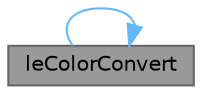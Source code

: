 digraph "leColorConvert"
{
 // INTERACTIVE_SVG=YES
 // LATEX_PDF_SIZE
  bgcolor="transparent";
  edge [fontname=Helvetica,fontsize=10,labelfontname=Helvetica,labelfontsize=10];
  node [fontname=Helvetica,fontsize=10,shape=box,height=0.2,width=0.4];
  rankdir="LR";
  Node1 [label="leColorConvert",height=0.2,width=0.4,color="gray40", fillcolor="grey60", style="filled", fontcolor="black",tooltip="Convert to color value."];
  Node1 -> Node1 [color="steelblue1",style="solid"];
}
